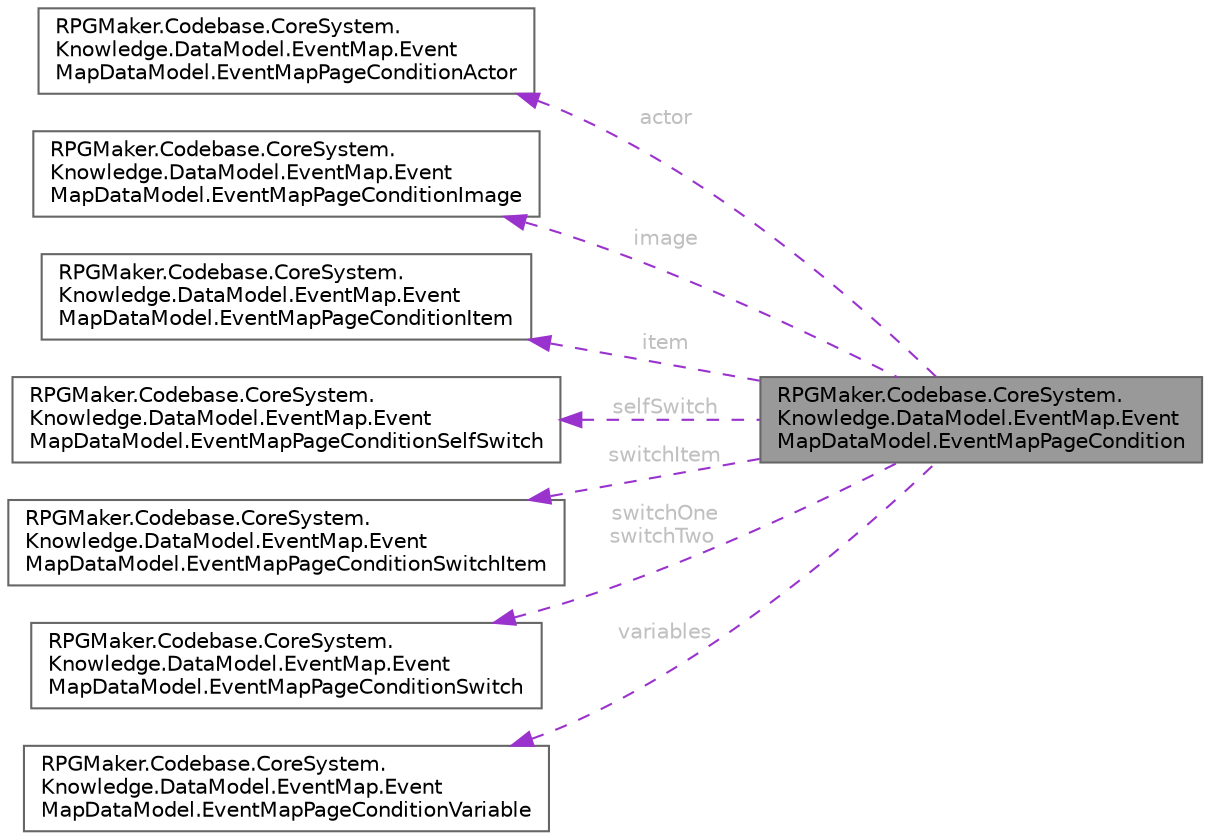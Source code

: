 digraph "RPGMaker.Codebase.CoreSystem.Knowledge.DataModel.EventMap.EventMapDataModel.EventMapPageCondition"
{
 // LATEX_PDF_SIZE
  bgcolor="transparent";
  edge [fontname=Helvetica,fontsize=10,labelfontname=Helvetica,labelfontsize=10];
  node [fontname=Helvetica,fontsize=10,shape=box,height=0.2,width=0.4];
  rankdir="LR";
  Node1 [id="Node000001",label="RPGMaker.Codebase.CoreSystem.\lKnowledge.DataModel.EventMap.Event\lMapDataModel.EventMapPageCondition",height=0.2,width=0.4,color="gray40", fillcolor="grey60", style="filled", fontcolor="black",tooltip="😁 イベント・マップ・ページ条件"];
  Node2 -> Node1 [id="edge1_Node000001_Node000002",dir="back",color="darkorchid3",style="dashed",tooltip=" ",label=" actor",fontcolor="grey" ];
  Node2 [id="Node000002",label="RPGMaker.Codebase.CoreSystem.\lKnowledge.DataModel.EventMap.Event\lMapDataModel.EventMapPageConditionActor",height=0.2,width=0.4,color="gray40", fillcolor="white", style="filled",URL="$db/d95/class_r_p_g_maker_1_1_codebase_1_1_core_system_1_1_knowledge_1_1_data_model_1_1_event_map_1_1_ev5e767af95028ae11a4cfba4e9a6231a5.html",tooltip="😁 イベント・マップ・ページ条件アクター"];
  Node3 -> Node1 [id="edge2_Node000001_Node000003",dir="back",color="darkorchid3",style="dashed",tooltip=" ",label=" image",fontcolor="grey" ];
  Node3 [id="Node000003",label="RPGMaker.Codebase.CoreSystem.\lKnowledge.DataModel.EventMap.Event\lMapDataModel.EventMapPageConditionImage",height=0.2,width=0.4,color="gray40", fillcolor="white", style="filled",URL="$db/da2/class_r_p_g_maker_1_1_codebase_1_1_core_system_1_1_knowledge_1_1_data_model_1_1_event_map_1_1_ev49b92daf4ee13f19b59e460b5bc066a1.html",tooltip="😁 イベント・マップ・ページ条件画像"];
  Node4 -> Node1 [id="edge3_Node000001_Node000004",dir="back",color="darkorchid3",style="dashed",tooltip=" ",label=" item",fontcolor="grey" ];
  Node4 [id="Node000004",label="RPGMaker.Codebase.CoreSystem.\lKnowledge.DataModel.EventMap.Event\lMapDataModel.EventMapPageConditionItem",height=0.2,width=0.4,color="gray40", fillcolor="white", style="filled",URL="$d6/da5/class_r_p_g_maker_1_1_codebase_1_1_core_system_1_1_knowledge_1_1_data_model_1_1_event_map_1_1_ev03de6b7a0052a7f3ebf526b31066c0ba.html",tooltip="😁 イベント・マップ・ページ条件アイテム"];
  Node5 -> Node1 [id="edge4_Node000001_Node000005",dir="back",color="darkorchid3",style="dashed",tooltip=" ",label=" selfSwitch",fontcolor="grey" ];
  Node5 [id="Node000005",label="RPGMaker.Codebase.CoreSystem.\lKnowledge.DataModel.EventMap.Event\lMapDataModel.EventMapPageConditionSelfSwitch",height=0.2,width=0.4,color="gray40", fillcolor="white", style="filled",URL="$dd/d88/class_r_p_g_maker_1_1_codebase_1_1_core_system_1_1_knowledge_1_1_data_model_1_1_event_map_1_1_evedd150e7172e3a155af007acdd4d4131.html",tooltip="😁 イベント・マップ・ページ条件自身切替"];
  Node6 -> Node1 [id="edge5_Node000001_Node000006",dir="back",color="darkorchid3",style="dashed",tooltip=" ",label=" switchItem",fontcolor="grey" ];
  Node6 [id="Node000006",label="RPGMaker.Codebase.CoreSystem.\lKnowledge.DataModel.EventMap.Event\lMapDataModel.EventMapPageConditionSwitchItem",height=0.2,width=0.4,color="gray40", fillcolor="white", style="filled",URL="$dd/da0/class_r_p_g_maker_1_1_codebase_1_1_core_system_1_1_knowledge_1_1_data_model_1_1_event_map_1_1_ev81f3ae854fc8de7af2fb764973cf1ec6.html",tooltip="😁 イベント・マップ・ページ条件スイッチ・アイテム"];
  Node7 -> Node1 [id="edge6_Node000001_Node000007",dir="back",color="darkorchid3",style="dashed",tooltip=" ",label=" switchOne\nswitchTwo",fontcolor="grey" ];
  Node7 [id="Node000007",label="RPGMaker.Codebase.CoreSystem.\lKnowledge.DataModel.EventMap.Event\lMapDataModel.EventMapPageConditionSwitch",height=0.2,width=0.4,color="gray40", fillcolor="white", style="filled",URL="$d6/d5b/class_r_p_g_maker_1_1_codebase_1_1_core_system_1_1_knowledge_1_1_data_model_1_1_event_map_1_1_eveb73ccf94092a00ebb0f1e4ed5a469ce.html",tooltip="😁 イベント・マップ・ページ条件切替"];
  Node8 -> Node1 [id="edge7_Node000001_Node000008",dir="back",color="darkorchid3",style="dashed",tooltip=" ",label=" variables",fontcolor="grey" ];
  Node8 [id="Node000008",label="RPGMaker.Codebase.CoreSystem.\lKnowledge.DataModel.EventMap.Event\lMapDataModel.EventMapPageConditionVariable",height=0.2,width=0.4,color="gray40", fillcolor="white", style="filled",URL="$d3/d2d/class_r_p_g_maker_1_1_codebase_1_1_core_system_1_1_knowledge_1_1_data_model_1_1_event_map_1_1_evd179c05afff686ff3429345f4f1b93b1.html",tooltip="😁 イベント・マップ・ページ条件変数"];
}
